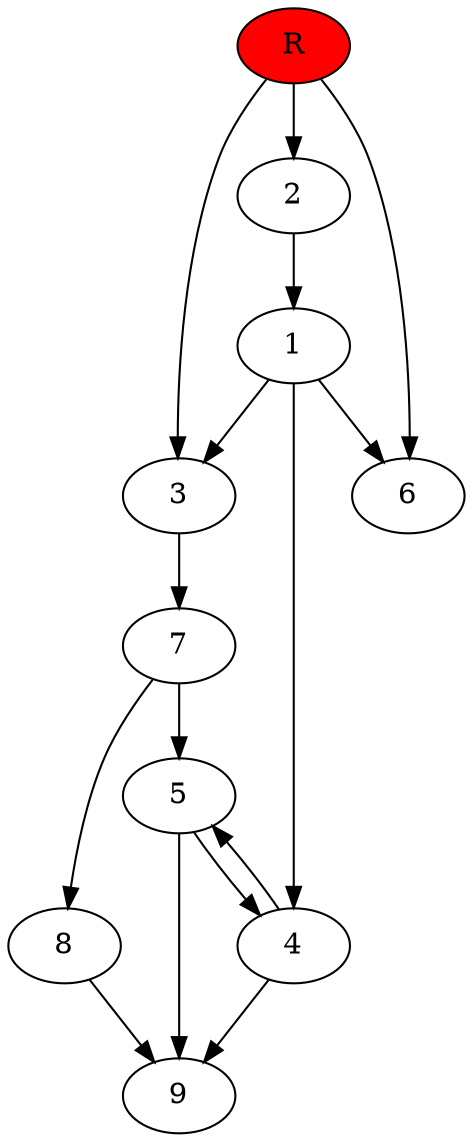 digraph prb11884 {
	1
	2
	3
	4
	5
	6
	7
	8
	R [fillcolor="#ff0000" style=filled]
	1 -> 3
	1 -> 4
	1 -> 6
	2 -> 1
	3 -> 7
	4 -> 5
	4 -> 9
	5 -> 4
	5 -> 9
	7 -> 5
	7 -> 8
	8 -> 9
	R -> 2
	R -> 3
	R -> 6
}
